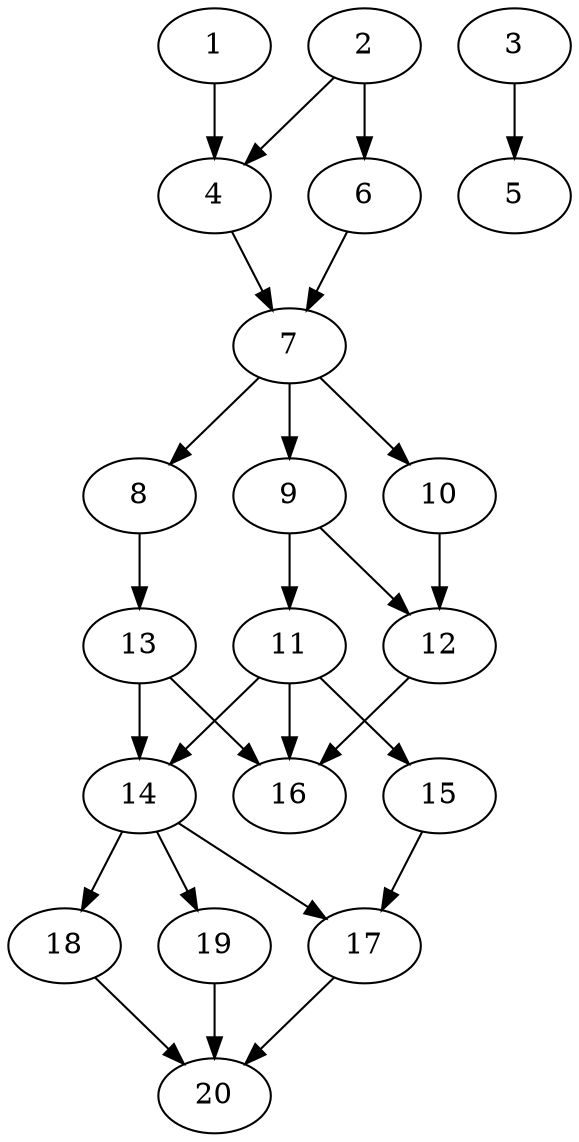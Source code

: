 // DAG automatically generated by daggen at Sat Jul 27 15:36:23 2019
// ./daggen --dot -n 20 --ccr 0.5 --fat 0.4 --regular 0.5 --density 0.7 --mindata 5242880 --maxdata 52428800 
digraph G {
  1 [size="85909504", alpha="0.13", expect_size="42954752"] 
  1 -> 4 [size ="42954752"]
  2 [size="39868416", alpha="0.07", expect_size="19934208"] 
  2 -> 4 [size ="19934208"]
  2 -> 6 [size ="19934208"]
  3 [size="97902592", alpha="0.05", expect_size="48951296"] 
  3 -> 5 [size ="48951296"]
  4 [size="53260288", alpha="0.05", expect_size="26630144"] 
  4 -> 7 [size ="26630144"]
  5 [size="23699456", alpha="0.19", expect_size="11849728"] 
  6 [size="53813248", alpha="0.00", expect_size="26906624"] 
  6 -> 7 [size ="26906624"]
  7 [size="59494400", alpha="0.17", expect_size="29747200"] 
  7 -> 8 [size ="29747200"]
  7 -> 9 [size ="29747200"]
  7 -> 10 [size ="29747200"]
  8 [size="30883840", alpha="0.12", expect_size="15441920"] 
  8 -> 13 [size ="15441920"]
  9 [size="104505344", alpha="0.03", expect_size="52252672"] 
  9 -> 11 [size ="52252672"]
  9 -> 12 [size ="52252672"]
  10 [size="76955648", alpha="0.16", expect_size="38477824"] 
  10 -> 12 [size ="38477824"]
  11 [size="43698176", alpha="0.19", expect_size="21849088"] 
  11 -> 14 [size ="21849088"]
  11 -> 15 [size ="21849088"]
  11 -> 16 [size ="21849088"]
  12 [size="13008896", alpha="0.07", expect_size="6504448"] 
  12 -> 16 [size ="6504448"]
  13 [size="44539904", alpha="0.08", expect_size="22269952"] 
  13 -> 14 [size ="22269952"]
  13 -> 16 [size ="22269952"]
  14 [size="67401728", alpha="0.01", expect_size="33700864"] 
  14 -> 17 [size ="33700864"]
  14 -> 18 [size ="33700864"]
  14 -> 19 [size ="33700864"]
  15 [size="89673728", alpha="0.18", expect_size="44836864"] 
  15 -> 17 [size ="44836864"]
  16 [size="85116928", alpha="0.08", expect_size="42558464"] 
  17 [size="85735424", alpha="0.16", expect_size="42867712"] 
  17 -> 20 [size ="42867712"]
  18 [size="73670656", alpha="0.15", expect_size="36835328"] 
  18 -> 20 [size ="36835328"]
  19 [size="35788800", alpha="0.16", expect_size="17894400"] 
  19 -> 20 [size ="17894400"]
  20 [size="51429376", alpha="0.13", expect_size="25714688"] 
}
